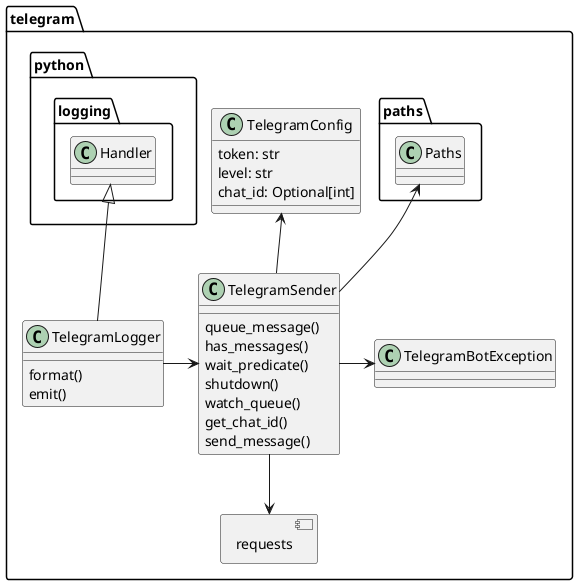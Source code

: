 @startuml

allowmixing

namespace telegram {
component requests

class TelegramConfig {
    token: str
    level: str
    chat_id: Optional[int]
}

class TelegramLogger extends python.logging.Handler {
format()
emit()
}

class TelegramBotException

class TelegramSender {
    queue_message()
    has_messages()
    wait_predicate()
    shutdown()
    watch_queue()
    get_chat_id()
    send_message()
}

TelegramConfig <-- TelegramSender

TelegramLogger -> TelegramSender
TelegramSender --> requests
TelegramSender -> TelegramBotException
paths.Paths <-- TelegramSender

}
@enduml